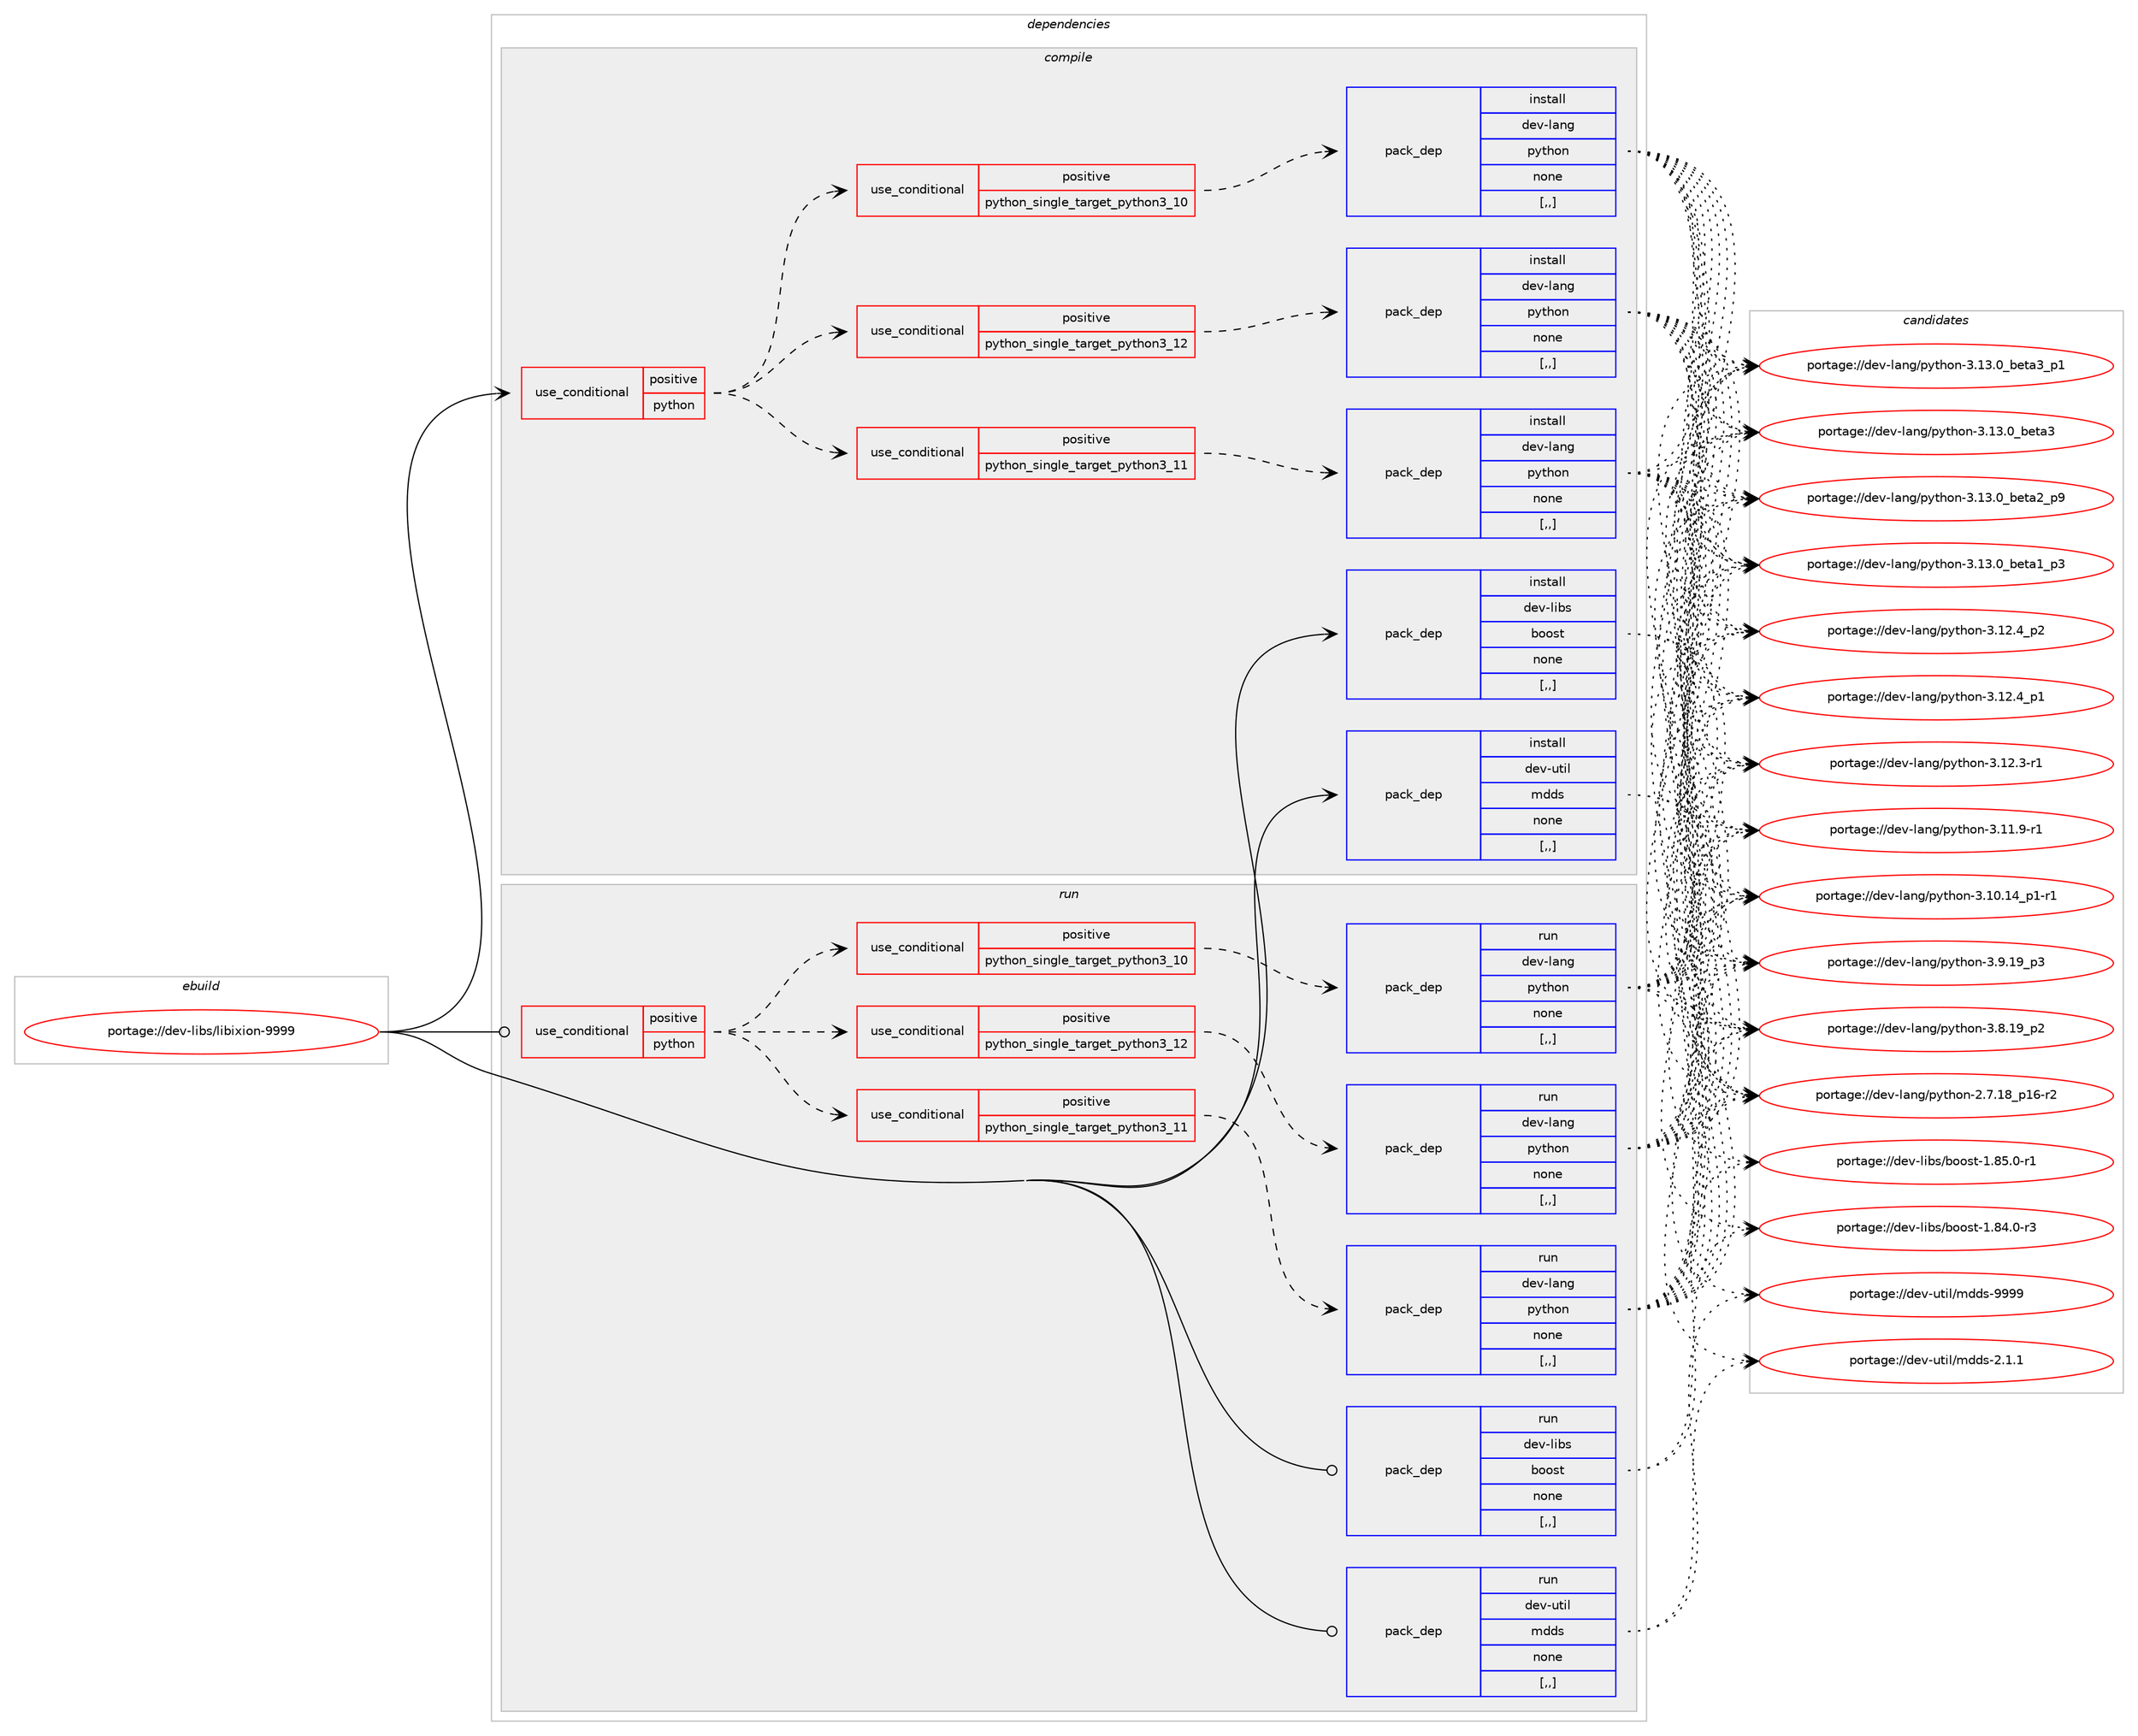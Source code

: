 digraph prolog {

# *************
# Graph options
# *************

newrank=true;
concentrate=true;
compound=true;
graph [rankdir=LR,fontname=Helvetica,fontsize=10,ranksep=1.5];#, ranksep=2.5, nodesep=0.2];
edge  [arrowhead=vee];
node  [fontname=Helvetica,fontsize=10];

# **********
# The ebuild
# **********

subgraph cluster_leftcol {
color=gray;
rank=same;
label=<<i>ebuild</i>>;
id [label="portage://dev-libs/libixion-9999", color=red, width=4, href="../dev-libs/libixion-9999.svg"];
}

# ****************
# The dependencies
# ****************

subgraph cluster_midcol {
color=gray;
label=<<i>dependencies</i>>;
subgraph cluster_compile {
fillcolor="#eeeeee";
style=filled;
label=<<i>compile</i>>;
subgraph cond26631 {
dependency109145 [label=<<TABLE BORDER="0" CELLBORDER="1" CELLSPACING="0" CELLPADDING="4"><TR><TD ROWSPAN="3" CELLPADDING="10">use_conditional</TD></TR><TR><TD>positive</TD></TR><TR><TD>python</TD></TR></TABLE>>, shape=none, color=red];
subgraph cond26632 {
dependency109146 [label=<<TABLE BORDER="0" CELLBORDER="1" CELLSPACING="0" CELLPADDING="4"><TR><TD ROWSPAN="3" CELLPADDING="10">use_conditional</TD></TR><TR><TD>positive</TD></TR><TR><TD>python_single_target_python3_10</TD></TR></TABLE>>, shape=none, color=red];
subgraph pack81335 {
dependency109147 [label=<<TABLE BORDER="0" CELLBORDER="1" CELLSPACING="0" CELLPADDING="4" WIDTH="220"><TR><TD ROWSPAN="6" CELLPADDING="30">pack_dep</TD></TR><TR><TD WIDTH="110">install</TD></TR><TR><TD>dev-lang</TD></TR><TR><TD>python</TD></TR><TR><TD>none</TD></TR><TR><TD>[,,]</TD></TR></TABLE>>, shape=none, color=blue];
}
dependency109146:e -> dependency109147:w [weight=20,style="dashed",arrowhead="vee"];
}
dependency109145:e -> dependency109146:w [weight=20,style="dashed",arrowhead="vee"];
subgraph cond26633 {
dependency109148 [label=<<TABLE BORDER="0" CELLBORDER="1" CELLSPACING="0" CELLPADDING="4"><TR><TD ROWSPAN="3" CELLPADDING="10">use_conditional</TD></TR><TR><TD>positive</TD></TR><TR><TD>python_single_target_python3_11</TD></TR></TABLE>>, shape=none, color=red];
subgraph pack81336 {
dependency109149 [label=<<TABLE BORDER="0" CELLBORDER="1" CELLSPACING="0" CELLPADDING="4" WIDTH="220"><TR><TD ROWSPAN="6" CELLPADDING="30">pack_dep</TD></TR><TR><TD WIDTH="110">install</TD></TR><TR><TD>dev-lang</TD></TR><TR><TD>python</TD></TR><TR><TD>none</TD></TR><TR><TD>[,,]</TD></TR></TABLE>>, shape=none, color=blue];
}
dependency109148:e -> dependency109149:w [weight=20,style="dashed",arrowhead="vee"];
}
dependency109145:e -> dependency109148:w [weight=20,style="dashed",arrowhead="vee"];
subgraph cond26634 {
dependency109150 [label=<<TABLE BORDER="0" CELLBORDER="1" CELLSPACING="0" CELLPADDING="4"><TR><TD ROWSPAN="3" CELLPADDING="10">use_conditional</TD></TR><TR><TD>positive</TD></TR><TR><TD>python_single_target_python3_12</TD></TR></TABLE>>, shape=none, color=red];
subgraph pack81337 {
dependency109151 [label=<<TABLE BORDER="0" CELLBORDER="1" CELLSPACING="0" CELLPADDING="4" WIDTH="220"><TR><TD ROWSPAN="6" CELLPADDING="30">pack_dep</TD></TR><TR><TD WIDTH="110">install</TD></TR><TR><TD>dev-lang</TD></TR><TR><TD>python</TD></TR><TR><TD>none</TD></TR><TR><TD>[,,]</TD></TR></TABLE>>, shape=none, color=blue];
}
dependency109150:e -> dependency109151:w [weight=20,style="dashed",arrowhead="vee"];
}
dependency109145:e -> dependency109150:w [weight=20,style="dashed",arrowhead="vee"];
}
id:e -> dependency109145:w [weight=20,style="solid",arrowhead="vee"];
subgraph pack81338 {
dependency109152 [label=<<TABLE BORDER="0" CELLBORDER="1" CELLSPACING="0" CELLPADDING="4" WIDTH="220"><TR><TD ROWSPAN="6" CELLPADDING="30">pack_dep</TD></TR><TR><TD WIDTH="110">install</TD></TR><TR><TD>dev-libs</TD></TR><TR><TD>boost</TD></TR><TR><TD>none</TD></TR><TR><TD>[,,]</TD></TR></TABLE>>, shape=none, color=blue];
}
id:e -> dependency109152:w [weight=20,style="solid",arrowhead="vee"];
subgraph pack81339 {
dependency109153 [label=<<TABLE BORDER="0" CELLBORDER="1" CELLSPACING="0" CELLPADDING="4" WIDTH="220"><TR><TD ROWSPAN="6" CELLPADDING="30">pack_dep</TD></TR><TR><TD WIDTH="110">install</TD></TR><TR><TD>dev-util</TD></TR><TR><TD>mdds</TD></TR><TR><TD>none</TD></TR><TR><TD>[,,]</TD></TR></TABLE>>, shape=none, color=blue];
}
id:e -> dependency109153:w [weight=20,style="solid",arrowhead="vee"];
}
subgraph cluster_compileandrun {
fillcolor="#eeeeee";
style=filled;
label=<<i>compile and run</i>>;
}
subgraph cluster_run {
fillcolor="#eeeeee";
style=filled;
label=<<i>run</i>>;
subgraph cond26635 {
dependency109154 [label=<<TABLE BORDER="0" CELLBORDER="1" CELLSPACING="0" CELLPADDING="4"><TR><TD ROWSPAN="3" CELLPADDING="10">use_conditional</TD></TR><TR><TD>positive</TD></TR><TR><TD>python</TD></TR></TABLE>>, shape=none, color=red];
subgraph cond26636 {
dependency109155 [label=<<TABLE BORDER="0" CELLBORDER="1" CELLSPACING="0" CELLPADDING="4"><TR><TD ROWSPAN="3" CELLPADDING="10">use_conditional</TD></TR><TR><TD>positive</TD></TR><TR><TD>python_single_target_python3_10</TD></TR></TABLE>>, shape=none, color=red];
subgraph pack81340 {
dependency109156 [label=<<TABLE BORDER="0" CELLBORDER="1" CELLSPACING="0" CELLPADDING="4" WIDTH="220"><TR><TD ROWSPAN="6" CELLPADDING="30">pack_dep</TD></TR><TR><TD WIDTH="110">run</TD></TR><TR><TD>dev-lang</TD></TR><TR><TD>python</TD></TR><TR><TD>none</TD></TR><TR><TD>[,,]</TD></TR></TABLE>>, shape=none, color=blue];
}
dependency109155:e -> dependency109156:w [weight=20,style="dashed",arrowhead="vee"];
}
dependency109154:e -> dependency109155:w [weight=20,style="dashed",arrowhead="vee"];
subgraph cond26637 {
dependency109157 [label=<<TABLE BORDER="0" CELLBORDER="1" CELLSPACING="0" CELLPADDING="4"><TR><TD ROWSPAN="3" CELLPADDING="10">use_conditional</TD></TR><TR><TD>positive</TD></TR><TR><TD>python_single_target_python3_11</TD></TR></TABLE>>, shape=none, color=red];
subgraph pack81341 {
dependency109158 [label=<<TABLE BORDER="0" CELLBORDER="1" CELLSPACING="0" CELLPADDING="4" WIDTH="220"><TR><TD ROWSPAN="6" CELLPADDING="30">pack_dep</TD></TR><TR><TD WIDTH="110">run</TD></TR><TR><TD>dev-lang</TD></TR><TR><TD>python</TD></TR><TR><TD>none</TD></TR><TR><TD>[,,]</TD></TR></TABLE>>, shape=none, color=blue];
}
dependency109157:e -> dependency109158:w [weight=20,style="dashed",arrowhead="vee"];
}
dependency109154:e -> dependency109157:w [weight=20,style="dashed",arrowhead="vee"];
subgraph cond26638 {
dependency109159 [label=<<TABLE BORDER="0" CELLBORDER="1" CELLSPACING="0" CELLPADDING="4"><TR><TD ROWSPAN="3" CELLPADDING="10">use_conditional</TD></TR><TR><TD>positive</TD></TR><TR><TD>python_single_target_python3_12</TD></TR></TABLE>>, shape=none, color=red];
subgraph pack81342 {
dependency109160 [label=<<TABLE BORDER="0" CELLBORDER="1" CELLSPACING="0" CELLPADDING="4" WIDTH="220"><TR><TD ROWSPAN="6" CELLPADDING="30">pack_dep</TD></TR><TR><TD WIDTH="110">run</TD></TR><TR><TD>dev-lang</TD></TR><TR><TD>python</TD></TR><TR><TD>none</TD></TR><TR><TD>[,,]</TD></TR></TABLE>>, shape=none, color=blue];
}
dependency109159:e -> dependency109160:w [weight=20,style="dashed",arrowhead="vee"];
}
dependency109154:e -> dependency109159:w [weight=20,style="dashed",arrowhead="vee"];
}
id:e -> dependency109154:w [weight=20,style="solid",arrowhead="odot"];
subgraph pack81343 {
dependency109161 [label=<<TABLE BORDER="0" CELLBORDER="1" CELLSPACING="0" CELLPADDING="4" WIDTH="220"><TR><TD ROWSPAN="6" CELLPADDING="30">pack_dep</TD></TR><TR><TD WIDTH="110">run</TD></TR><TR><TD>dev-libs</TD></TR><TR><TD>boost</TD></TR><TR><TD>none</TD></TR><TR><TD>[,,]</TD></TR></TABLE>>, shape=none, color=blue];
}
id:e -> dependency109161:w [weight=20,style="solid",arrowhead="odot"];
subgraph pack81344 {
dependency109162 [label=<<TABLE BORDER="0" CELLBORDER="1" CELLSPACING="0" CELLPADDING="4" WIDTH="220"><TR><TD ROWSPAN="6" CELLPADDING="30">pack_dep</TD></TR><TR><TD WIDTH="110">run</TD></TR><TR><TD>dev-util</TD></TR><TR><TD>mdds</TD></TR><TR><TD>none</TD></TR><TR><TD>[,,]</TD></TR></TABLE>>, shape=none, color=blue];
}
id:e -> dependency109162:w [weight=20,style="solid",arrowhead="odot"];
}
}

# **************
# The candidates
# **************

subgraph cluster_choices {
rank=same;
color=gray;
label=<<i>candidates</i>>;

subgraph choice81335 {
color=black;
nodesep=1;
choice10010111845108971101034711212111610411111045514649514648959810111697519511249 [label="portage://dev-lang/python-3.13.0_beta3_p1", color=red, width=4,href="../dev-lang/python-3.13.0_beta3_p1.svg"];
choice1001011184510897110103471121211161041111104551464951464895981011169751 [label="portage://dev-lang/python-3.13.0_beta3", color=red, width=4,href="../dev-lang/python-3.13.0_beta3.svg"];
choice10010111845108971101034711212111610411111045514649514648959810111697509511257 [label="portage://dev-lang/python-3.13.0_beta2_p9", color=red, width=4,href="../dev-lang/python-3.13.0_beta2_p9.svg"];
choice10010111845108971101034711212111610411111045514649514648959810111697499511251 [label="portage://dev-lang/python-3.13.0_beta1_p3", color=red, width=4,href="../dev-lang/python-3.13.0_beta1_p3.svg"];
choice100101118451089711010347112121116104111110455146495046529511250 [label="portage://dev-lang/python-3.12.4_p2", color=red, width=4,href="../dev-lang/python-3.12.4_p2.svg"];
choice100101118451089711010347112121116104111110455146495046529511249 [label="portage://dev-lang/python-3.12.4_p1", color=red, width=4,href="../dev-lang/python-3.12.4_p1.svg"];
choice100101118451089711010347112121116104111110455146495046514511449 [label="portage://dev-lang/python-3.12.3-r1", color=red, width=4,href="../dev-lang/python-3.12.3-r1.svg"];
choice100101118451089711010347112121116104111110455146494946574511449 [label="portage://dev-lang/python-3.11.9-r1", color=red, width=4,href="../dev-lang/python-3.11.9-r1.svg"];
choice100101118451089711010347112121116104111110455146494846495295112494511449 [label="portage://dev-lang/python-3.10.14_p1-r1", color=red, width=4,href="../dev-lang/python-3.10.14_p1-r1.svg"];
choice100101118451089711010347112121116104111110455146574649579511251 [label="portage://dev-lang/python-3.9.19_p3", color=red, width=4,href="../dev-lang/python-3.9.19_p3.svg"];
choice100101118451089711010347112121116104111110455146564649579511250 [label="portage://dev-lang/python-3.8.19_p2", color=red, width=4,href="../dev-lang/python-3.8.19_p2.svg"];
choice100101118451089711010347112121116104111110455046554649569511249544511450 [label="portage://dev-lang/python-2.7.18_p16-r2", color=red, width=4,href="../dev-lang/python-2.7.18_p16-r2.svg"];
dependency109147:e -> choice10010111845108971101034711212111610411111045514649514648959810111697519511249:w [style=dotted,weight="100"];
dependency109147:e -> choice1001011184510897110103471121211161041111104551464951464895981011169751:w [style=dotted,weight="100"];
dependency109147:e -> choice10010111845108971101034711212111610411111045514649514648959810111697509511257:w [style=dotted,weight="100"];
dependency109147:e -> choice10010111845108971101034711212111610411111045514649514648959810111697499511251:w [style=dotted,weight="100"];
dependency109147:e -> choice100101118451089711010347112121116104111110455146495046529511250:w [style=dotted,weight="100"];
dependency109147:e -> choice100101118451089711010347112121116104111110455146495046529511249:w [style=dotted,weight="100"];
dependency109147:e -> choice100101118451089711010347112121116104111110455146495046514511449:w [style=dotted,weight="100"];
dependency109147:e -> choice100101118451089711010347112121116104111110455146494946574511449:w [style=dotted,weight="100"];
dependency109147:e -> choice100101118451089711010347112121116104111110455146494846495295112494511449:w [style=dotted,weight="100"];
dependency109147:e -> choice100101118451089711010347112121116104111110455146574649579511251:w [style=dotted,weight="100"];
dependency109147:e -> choice100101118451089711010347112121116104111110455146564649579511250:w [style=dotted,weight="100"];
dependency109147:e -> choice100101118451089711010347112121116104111110455046554649569511249544511450:w [style=dotted,weight="100"];
}
subgraph choice81336 {
color=black;
nodesep=1;
choice10010111845108971101034711212111610411111045514649514648959810111697519511249 [label="portage://dev-lang/python-3.13.0_beta3_p1", color=red, width=4,href="../dev-lang/python-3.13.0_beta3_p1.svg"];
choice1001011184510897110103471121211161041111104551464951464895981011169751 [label="portage://dev-lang/python-3.13.0_beta3", color=red, width=4,href="../dev-lang/python-3.13.0_beta3.svg"];
choice10010111845108971101034711212111610411111045514649514648959810111697509511257 [label="portage://dev-lang/python-3.13.0_beta2_p9", color=red, width=4,href="../dev-lang/python-3.13.0_beta2_p9.svg"];
choice10010111845108971101034711212111610411111045514649514648959810111697499511251 [label="portage://dev-lang/python-3.13.0_beta1_p3", color=red, width=4,href="../dev-lang/python-3.13.0_beta1_p3.svg"];
choice100101118451089711010347112121116104111110455146495046529511250 [label="portage://dev-lang/python-3.12.4_p2", color=red, width=4,href="../dev-lang/python-3.12.4_p2.svg"];
choice100101118451089711010347112121116104111110455146495046529511249 [label="portage://dev-lang/python-3.12.4_p1", color=red, width=4,href="../dev-lang/python-3.12.4_p1.svg"];
choice100101118451089711010347112121116104111110455146495046514511449 [label="portage://dev-lang/python-3.12.3-r1", color=red, width=4,href="../dev-lang/python-3.12.3-r1.svg"];
choice100101118451089711010347112121116104111110455146494946574511449 [label="portage://dev-lang/python-3.11.9-r1", color=red, width=4,href="../dev-lang/python-3.11.9-r1.svg"];
choice100101118451089711010347112121116104111110455146494846495295112494511449 [label="portage://dev-lang/python-3.10.14_p1-r1", color=red, width=4,href="../dev-lang/python-3.10.14_p1-r1.svg"];
choice100101118451089711010347112121116104111110455146574649579511251 [label="portage://dev-lang/python-3.9.19_p3", color=red, width=4,href="../dev-lang/python-3.9.19_p3.svg"];
choice100101118451089711010347112121116104111110455146564649579511250 [label="portage://dev-lang/python-3.8.19_p2", color=red, width=4,href="../dev-lang/python-3.8.19_p2.svg"];
choice100101118451089711010347112121116104111110455046554649569511249544511450 [label="portage://dev-lang/python-2.7.18_p16-r2", color=red, width=4,href="../dev-lang/python-2.7.18_p16-r2.svg"];
dependency109149:e -> choice10010111845108971101034711212111610411111045514649514648959810111697519511249:w [style=dotted,weight="100"];
dependency109149:e -> choice1001011184510897110103471121211161041111104551464951464895981011169751:w [style=dotted,weight="100"];
dependency109149:e -> choice10010111845108971101034711212111610411111045514649514648959810111697509511257:w [style=dotted,weight="100"];
dependency109149:e -> choice10010111845108971101034711212111610411111045514649514648959810111697499511251:w [style=dotted,weight="100"];
dependency109149:e -> choice100101118451089711010347112121116104111110455146495046529511250:w [style=dotted,weight="100"];
dependency109149:e -> choice100101118451089711010347112121116104111110455146495046529511249:w [style=dotted,weight="100"];
dependency109149:e -> choice100101118451089711010347112121116104111110455146495046514511449:w [style=dotted,weight="100"];
dependency109149:e -> choice100101118451089711010347112121116104111110455146494946574511449:w [style=dotted,weight="100"];
dependency109149:e -> choice100101118451089711010347112121116104111110455146494846495295112494511449:w [style=dotted,weight="100"];
dependency109149:e -> choice100101118451089711010347112121116104111110455146574649579511251:w [style=dotted,weight="100"];
dependency109149:e -> choice100101118451089711010347112121116104111110455146564649579511250:w [style=dotted,weight="100"];
dependency109149:e -> choice100101118451089711010347112121116104111110455046554649569511249544511450:w [style=dotted,weight="100"];
}
subgraph choice81337 {
color=black;
nodesep=1;
choice10010111845108971101034711212111610411111045514649514648959810111697519511249 [label="portage://dev-lang/python-3.13.0_beta3_p1", color=red, width=4,href="../dev-lang/python-3.13.0_beta3_p1.svg"];
choice1001011184510897110103471121211161041111104551464951464895981011169751 [label="portage://dev-lang/python-3.13.0_beta3", color=red, width=4,href="../dev-lang/python-3.13.0_beta3.svg"];
choice10010111845108971101034711212111610411111045514649514648959810111697509511257 [label="portage://dev-lang/python-3.13.0_beta2_p9", color=red, width=4,href="../dev-lang/python-3.13.0_beta2_p9.svg"];
choice10010111845108971101034711212111610411111045514649514648959810111697499511251 [label="portage://dev-lang/python-3.13.0_beta1_p3", color=red, width=4,href="../dev-lang/python-3.13.0_beta1_p3.svg"];
choice100101118451089711010347112121116104111110455146495046529511250 [label="portage://dev-lang/python-3.12.4_p2", color=red, width=4,href="../dev-lang/python-3.12.4_p2.svg"];
choice100101118451089711010347112121116104111110455146495046529511249 [label="portage://dev-lang/python-3.12.4_p1", color=red, width=4,href="../dev-lang/python-3.12.4_p1.svg"];
choice100101118451089711010347112121116104111110455146495046514511449 [label="portage://dev-lang/python-3.12.3-r1", color=red, width=4,href="../dev-lang/python-3.12.3-r1.svg"];
choice100101118451089711010347112121116104111110455146494946574511449 [label="portage://dev-lang/python-3.11.9-r1", color=red, width=4,href="../dev-lang/python-3.11.9-r1.svg"];
choice100101118451089711010347112121116104111110455146494846495295112494511449 [label="portage://dev-lang/python-3.10.14_p1-r1", color=red, width=4,href="../dev-lang/python-3.10.14_p1-r1.svg"];
choice100101118451089711010347112121116104111110455146574649579511251 [label="portage://dev-lang/python-3.9.19_p3", color=red, width=4,href="../dev-lang/python-3.9.19_p3.svg"];
choice100101118451089711010347112121116104111110455146564649579511250 [label="portage://dev-lang/python-3.8.19_p2", color=red, width=4,href="../dev-lang/python-3.8.19_p2.svg"];
choice100101118451089711010347112121116104111110455046554649569511249544511450 [label="portage://dev-lang/python-2.7.18_p16-r2", color=red, width=4,href="../dev-lang/python-2.7.18_p16-r2.svg"];
dependency109151:e -> choice10010111845108971101034711212111610411111045514649514648959810111697519511249:w [style=dotted,weight="100"];
dependency109151:e -> choice1001011184510897110103471121211161041111104551464951464895981011169751:w [style=dotted,weight="100"];
dependency109151:e -> choice10010111845108971101034711212111610411111045514649514648959810111697509511257:w [style=dotted,weight="100"];
dependency109151:e -> choice10010111845108971101034711212111610411111045514649514648959810111697499511251:w [style=dotted,weight="100"];
dependency109151:e -> choice100101118451089711010347112121116104111110455146495046529511250:w [style=dotted,weight="100"];
dependency109151:e -> choice100101118451089711010347112121116104111110455146495046529511249:w [style=dotted,weight="100"];
dependency109151:e -> choice100101118451089711010347112121116104111110455146495046514511449:w [style=dotted,weight="100"];
dependency109151:e -> choice100101118451089711010347112121116104111110455146494946574511449:w [style=dotted,weight="100"];
dependency109151:e -> choice100101118451089711010347112121116104111110455146494846495295112494511449:w [style=dotted,weight="100"];
dependency109151:e -> choice100101118451089711010347112121116104111110455146574649579511251:w [style=dotted,weight="100"];
dependency109151:e -> choice100101118451089711010347112121116104111110455146564649579511250:w [style=dotted,weight="100"];
dependency109151:e -> choice100101118451089711010347112121116104111110455046554649569511249544511450:w [style=dotted,weight="100"];
}
subgraph choice81338 {
color=black;
nodesep=1;
choice10010111845108105981154798111111115116454946565346484511449 [label="portage://dev-libs/boost-1.85.0-r1", color=red, width=4,href="../dev-libs/boost-1.85.0-r1.svg"];
choice10010111845108105981154798111111115116454946565246484511451 [label="portage://dev-libs/boost-1.84.0-r3", color=red, width=4,href="../dev-libs/boost-1.84.0-r3.svg"];
dependency109152:e -> choice10010111845108105981154798111111115116454946565346484511449:w [style=dotted,weight="100"];
dependency109152:e -> choice10010111845108105981154798111111115116454946565246484511451:w [style=dotted,weight="100"];
}
subgraph choice81339 {
color=black;
nodesep=1;
choice10010111845117116105108471091001001154557575757 [label="portage://dev-util/mdds-9999", color=red, width=4,href="../dev-util/mdds-9999.svg"];
choice1001011184511711610510847109100100115455046494649 [label="portage://dev-util/mdds-2.1.1", color=red, width=4,href="../dev-util/mdds-2.1.1.svg"];
dependency109153:e -> choice10010111845117116105108471091001001154557575757:w [style=dotted,weight="100"];
dependency109153:e -> choice1001011184511711610510847109100100115455046494649:w [style=dotted,weight="100"];
}
subgraph choice81340 {
color=black;
nodesep=1;
choice10010111845108971101034711212111610411111045514649514648959810111697519511249 [label="portage://dev-lang/python-3.13.0_beta3_p1", color=red, width=4,href="../dev-lang/python-3.13.0_beta3_p1.svg"];
choice1001011184510897110103471121211161041111104551464951464895981011169751 [label="portage://dev-lang/python-3.13.0_beta3", color=red, width=4,href="../dev-lang/python-3.13.0_beta3.svg"];
choice10010111845108971101034711212111610411111045514649514648959810111697509511257 [label="portage://dev-lang/python-3.13.0_beta2_p9", color=red, width=4,href="../dev-lang/python-3.13.0_beta2_p9.svg"];
choice10010111845108971101034711212111610411111045514649514648959810111697499511251 [label="portage://dev-lang/python-3.13.0_beta1_p3", color=red, width=4,href="../dev-lang/python-3.13.0_beta1_p3.svg"];
choice100101118451089711010347112121116104111110455146495046529511250 [label="portage://dev-lang/python-3.12.4_p2", color=red, width=4,href="../dev-lang/python-3.12.4_p2.svg"];
choice100101118451089711010347112121116104111110455146495046529511249 [label="portage://dev-lang/python-3.12.4_p1", color=red, width=4,href="../dev-lang/python-3.12.4_p1.svg"];
choice100101118451089711010347112121116104111110455146495046514511449 [label="portage://dev-lang/python-3.12.3-r1", color=red, width=4,href="../dev-lang/python-3.12.3-r1.svg"];
choice100101118451089711010347112121116104111110455146494946574511449 [label="portage://dev-lang/python-3.11.9-r1", color=red, width=4,href="../dev-lang/python-3.11.9-r1.svg"];
choice100101118451089711010347112121116104111110455146494846495295112494511449 [label="portage://dev-lang/python-3.10.14_p1-r1", color=red, width=4,href="../dev-lang/python-3.10.14_p1-r1.svg"];
choice100101118451089711010347112121116104111110455146574649579511251 [label="portage://dev-lang/python-3.9.19_p3", color=red, width=4,href="../dev-lang/python-3.9.19_p3.svg"];
choice100101118451089711010347112121116104111110455146564649579511250 [label="portage://dev-lang/python-3.8.19_p2", color=red, width=4,href="../dev-lang/python-3.8.19_p2.svg"];
choice100101118451089711010347112121116104111110455046554649569511249544511450 [label="portage://dev-lang/python-2.7.18_p16-r2", color=red, width=4,href="../dev-lang/python-2.7.18_p16-r2.svg"];
dependency109156:e -> choice10010111845108971101034711212111610411111045514649514648959810111697519511249:w [style=dotted,weight="100"];
dependency109156:e -> choice1001011184510897110103471121211161041111104551464951464895981011169751:w [style=dotted,weight="100"];
dependency109156:e -> choice10010111845108971101034711212111610411111045514649514648959810111697509511257:w [style=dotted,weight="100"];
dependency109156:e -> choice10010111845108971101034711212111610411111045514649514648959810111697499511251:w [style=dotted,weight="100"];
dependency109156:e -> choice100101118451089711010347112121116104111110455146495046529511250:w [style=dotted,weight="100"];
dependency109156:e -> choice100101118451089711010347112121116104111110455146495046529511249:w [style=dotted,weight="100"];
dependency109156:e -> choice100101118451089711010347112121116104111110455146495046514511449:w [style=dotted,weight="100"];
dependency109156:e -> choice100101118451089711010347112121116104111110455146494946574511449:w [style=dotted,weight="100"];
dependency109156:e -> choice100101118451089711010347112121116104111110455146494846495295112494511449:w [style=dotted,weight="100"];
dependency109156:e -> choice100101118451089711010347112121116104111110455146574649579511251:w [style=dotted,weight="100"];
dependency109156:e -> choice100101118451089711010347112121116104111110455146564649579511250:w [style=dotted,weight="100"];
dependency109156:e -> choice100101118451089711010347112121116104111110455046554649569511249544511450:w [style=dotted,weight="100"];
}
subgraph choice81341 {
color=black;
nodesep=1;
choice10010111845108971101034711212111610411111045514649514648959810111697519511249 [label="portage://dev-lang/python-3.13.0_beta3_p1", color=red, width=4,href="../dev-lang/python-3.13.0_beta3_p1.svg"];
choice1001011184510897110103471121211161041111104551464951464895981011169751 [label="portage://dev-lang/python-3.13.0_beta3", color=red, width=4,href="../dev-lang/python-3.13.0_beta3.svg"];
choice10010111845108971101034711212111610411111045514649514648959810111697509511257 [label="portage://dev-lang/python-3.13.0_beta2_p9", color=red, width=4,href="../dev-lang/python-3.13.0_beta2_p9.svg"];
choice10010111845108971101034711212111610411111045514649514648959810111697499511251 [label="portage://dev-lang/python-3.13.0_beta1_p3", color=red, width=4,href="../dev-lang/python-3.13.0_beta1_p3.svg"];
choice100101118451089711010347112121116104111110455146495046529511250 [label="portage://dev-lang/python-3.12.4_p2", color=red, width=4,href="../dev-lang/python-3.12.4_p2.svg"];
choice100101118451089711010347112121116104111110455146495046529511249 [label="portage://dev-lang/python-3.12.4_p1", color=red, width=4,href="../dev-lang/python-3.12.4_p1.svg"];
choice100101118451089711010347112121116104111110455146495046514511449 [label="portage://dev-lang/python-3.12.3-r1", color=red, width=4,href="../dev-lang/python-3.12.3-r1.svg"];
choice100101118451089711010347112121116104111110455146494946574511449 [label="portage://dev-lang/python-3.11.9-r1", color=red, width=4,href="../dev-lang/python-3.11.9-r1.svg"];
choice100101118451089711010347112121116104111110455146494846495295112494511449 [label="portage://dev-lang/python-3.10.14_p1-r1", color=red, width=4,href="../dev-lang/python-3.10.14_p1-r1.svg"];
choice100101118451089711010347112121116104111110455146574649579511251 [label="portage://dev-lang/python-3.9.19_p3", color=red, width=4,href="../dev-lang/python-3.9.19_p3.svg"];
choice100101118451089711010347112121116104111110455146564649579511250 [label="portage://dev-lang/python-3.8.19_p2", color=red, width=4,href="../dev-lang/python-3.8.19_p2.svg"];
choice100101118451089711010347112121116104111110455046554649569511249544511450 [label="portage://dev-lang/python-2.7.18_p16-r2", color=red, width=4,href="../dev-lang/python-2.7.18_p16-r2.svg"];
dependency109158:e -> choice10010111845108971101034711212111610411111045514649514648959810111697519511249:w [style=dotted,weight="100"];
dependency109158:e -> choice1001011184510897110103471121211161041111104551464951464895981011169751:w [style=dotted,weight="100"];
dependency109158:e -> choice10010111845108971101034711212111610411111045514649514648959810111697509511257:w [style=dotted,weight="100"];
dependency109158:e -> choice10010111845108971101034711212111610411111045514649514648959810111697499511251:w [style=dotted,weight="100"];
dependency109158:e -> choice100101118451089711010347112121116104111110455146495046529511250:w [style=dotted,weight="100"];
dependency109158:e -> choice100101118451089711010347112121116104111110455146495046529511249:w [style=dotted,weight="100"];
dependency109158:e -> choice100101118451089711010347112121116104111110455146495046514511449:w [style=dotted,weight="100"];
dependency109158:e -> choice100101118451089711010347112121116104111110455146494946574511449:w [style=dotted,weight="100"];
dependency109158:e -> choice100101118451089711010347112121116104111110455146494846495295112494511449:w [style=dotted,weight="100"];
dependency109158:e -> choice100101118451089711010347112121116104111110455146574649579511251:w [style=dotted,weight="100"];
dependency109158:e -> choice100101118451089711010347112121116104111110455146564649579511250:w [style=dotted,weight="100"];
dependency109158:e -> choice100101118451089711010347112121116104111110455046554649569511249544511450:w [style=dotted,weight="100"];
}
subgraph choice81342 {
color=black;
nodesep=1;
choice10010111845108971101034711212111610411111045514649514648959810111697519511249 [label="portage://dev-lang/python-3.13.0_beta3_p1", color=red, width=4,href="../dev-lang/python-3.13.0_beta3_p1.svg"];
choice1001011184510897110103471121211161041111104551464951464895981011169751 [label="portage://dev-lang/python-3.13.0_beta3", color=red, width=4,href="../dev-lang/python-3.13.0_beta3.svg"];
choice10010111845108971101034711212111610411111045514649514648959810111697509511257 [label="portage://dev-lang/python-3.13.0_beta2_p9", color=red, width=4,href="../dev-lang/python-3.13.0_beta2_p9.svg"];
choice10010111845108971101034711212111610411111045514649514648959810111697499511251 [label="portage://dev-lang/python-3.13.0_beta1_p3", color=red, width=4,href="../dev-lang/python-3.13.0_beta1_p3.svg"];
choice100101118451089711010347112121116104111110455146495046529511250 [label="portage://dev-lang/python-3.12.4_p2", color=red, width=4,href="../dev-lang/python-3.12.4_p2.svg"];
choice100101118451089711010347112121116104111110455146495046529511249 [label="portage://dev-lang/python-3.12.4_p1", color=red, width=4,href="../dev-lang/python-3.12.4_p1.svg"];
choice100101118451089711010347112121116104111110455146495046514511449 [label="portage://dev-lang/python-3.12.3-r1", color=red, width=4,href="../dev-lang/python-3.12.3-r1.svg"];
choice100101118451089711010347112121116104111110455146494946574511449 [label="portage://dev-lang/python-3.11.9-r1", color=red, width=4,href="../dev-lang/python-3.11.9-r1.svg"];
choice100101118451089711010347112121116104111110455146494846495295112494511449 [label="portage://dev-lang/python-3.10.14_p1-r1", color=red, width=4,href="../dev-lang/python-3.10.14_p1-r1.svg"];
choice100101118451089711010347112121116104111110455146574649579511251 [label="portage://dev-lang/python-3.9.19_p3", color=red, width=4,href="../dev-lang/python-3.9.19_p3.svg"];
choice100101118451089711010347112121116104111110455146564649579511250 [label="portage://dev-lang/python-3.8.19_p2", color=red, width=4,href="../dev-lang/python-3.8.19_p2.svg"];
choice100101118451089711010347112121116104111110455046554649569511249544511450 [label="portage://dev-lang/python-2.7.18_p16-r2", color=red, width=4,href="../dev-lang/python-2.7.18_p16-r2.svg"];
dependency109160:e -> choice10010111845108971101034711212111610411111045514649514648959810111697519511249:w [style=dotted,weight="100"];
dependency109160:e -> choice1001011184510897110103471121211161041111104551464951464895981011169751:w [style=dotted,weight="100"];
dependency109160:e -> choice10010111845108971101034711212111610411111045514649514648959810111697509511257:w [style=dotted,weight="100"];
dependency109160:e -> choice10010111845108971101034711212111610411111045514649514648959810111697499511251:w [style=dotted,weight="100"];
dependency109160:e -> choice100101118451089711010347112121116104111110455146495046529511250:w [style=dotted,weight="100"];
dependency109160:e -> choice100101118451089711010347112121116104111110455146495046529511249:w [style=dotted,weight="100"];
dependency109160:e -> choice100101118451089711010347112121116104111110455146495046514511449:w [style=dotted,weight="100"];
dependency109160:e -> choice100101118451089711010347112121116104111110455146494946574511449:w [style=dotted,weight="100"];
dependency109160:e -> choice100101118451089711010347112121116104111110455146494846495295112494511449:w [style=dotted,weight="100"];
dependency109160:e -> choice100101118451089711010347112121116104111110455146574649579511251:w [style=dotted,weight="100"];
dependency109160:e -> choice100101118451089711010347112121116104111110455146564649579511250:w [style=dotted,weight="100"];
dependency109160:e -> choice100101118451089711010347112121116104111110455046554649569511249544511450:w [style=dotted,weight="100"];
}
subgraph choice81343 {
color=black;
nodesep=1;
choice10010111845108105981154798111111115116454946565346484511449 [label="portage://dev-libs/boost-1.85.0-r1", color=red, width=4,href="../dev-libs/boost-1.85.0-r1.svg"];
choice10010111845108105981154798111111115116454946565246484511451 [label="portage://dev-libs/boost-1.84.0-r3", color=red, width=4,href="../dev-libs/boost-1.84.0-r3.svg"];
dependency109161:e -> choice10010111845108105981154798111111115116454946565346484511449:w [style=dotted,weight="100"];
dependency109161:e -> choice10010111845108105981154798111111115116454946565246484511451:w [style=dotted,weight="100"];
}
subgraph choice81344 {
color=black;
nodesep=1;
choice10010111845117116105108471091001001154557575757 [label="portage://dev-util/mdds-9999", color=red, width=4,href="../dev-util/mdds-9999.svg"];
choice1001011184511711610510847109100100115455046494649 [label="portage://dev-util/mdds-2.1.1", color=red, width=4,href="../dev-util/mdds-2.1.1.svg"];
dependency109162:e -> choice10010111845117116105108471091001001154557575757:w [style=dotted,weight="100"];
dependency109162:e -> choice1001011184511711610510847109100100115455046494649:w [style=dotted,weight="100"];
}
}

}

